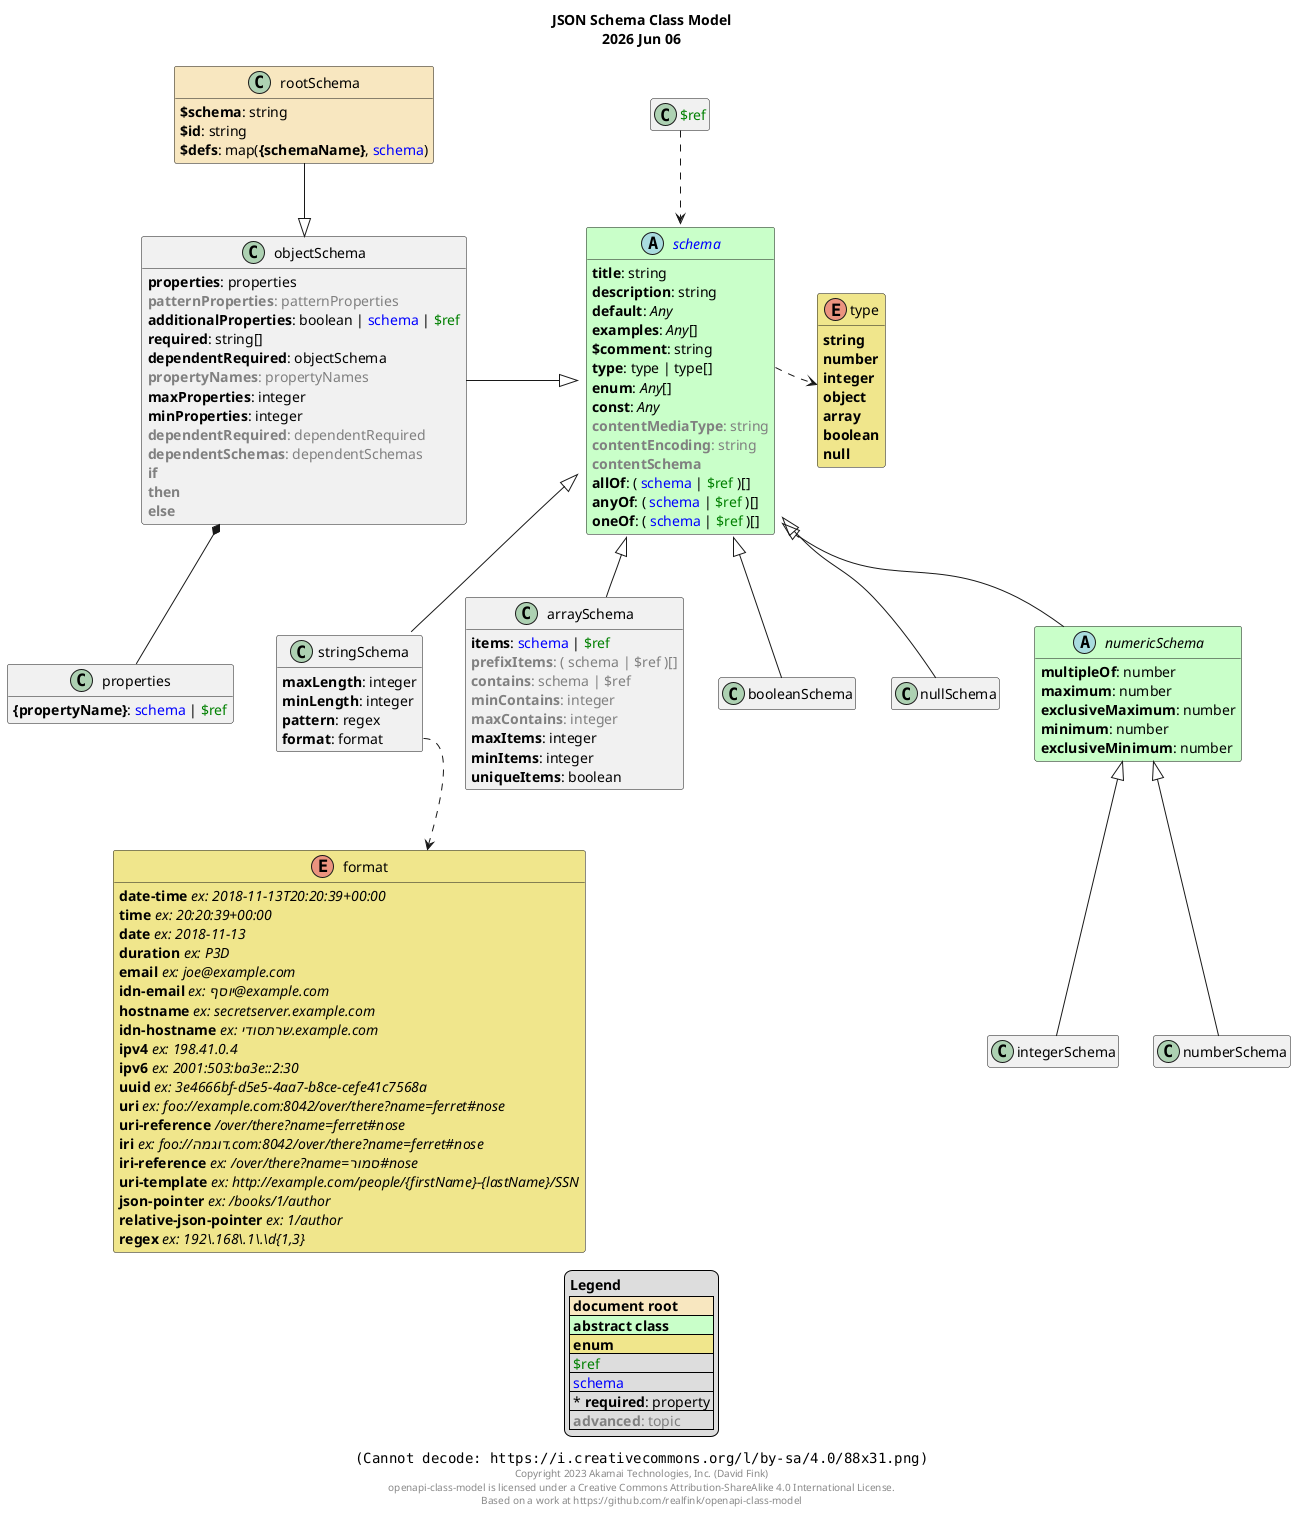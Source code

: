 ' openapi-class-model
' Copyright 2023 Akamai Technologies, Inc.

' This work is licensed under the Creative Commons
' Attribution-ShareAlike 4.0 International License.
' To view a copy of this license, visit
' http://creativecommons.org/licenses/by-sa/4.0/
' or send a letter to Creative Commons, PO Box 1866,
' Mountain View, CA 94042, USA.

' Unless required by applicable law or agreed to in
' writing, software distributed under the License is
' distributed on an "AS IS" BASIS, WITHOUT WARRANTIES OR
' CONDITIONS OF ANY KIND, either express or implied.
' See the License for the specific language governing
' permissions and limitations under the License.

@startuml

hide empty members

!define ENUM #Khaki
!define ROOT #STRATEGY
!define ABSTRACT #TECHNOLOGY
!define SCHEMA <color:blue>schema</color>
!define REF <color:green>$ref</color>
!define ADVANCED color:gray

title JSON Schema Class Model\n%date("yyyy MMM dd")

class rootSchema ROOT {
  **$schema**: string
  **$id**: string
  {field} **$defs**: map(**{schemaName}**, SCHEMA)
}

class "REF" as ref {
}

abstract class "SCHEMA" as schema ABSTRACT {
  **title**: string
  **description**: string
  **default**: //Any//
  **examples**: //Any//[]
  **$comment**: string
  **type**: type | type[]
  **enum**: //Any//[]
  **const**: //Any//
  <ADVANCED>**contentMediaType**: string
  <ADVANCED>**contentEncoding**: string
  <ADVANCED>**contentSchema**
  {field} **allOf**: ( SCHEMA | REF )[]
  {field} **anyOf**: ( SCHEMA | REF )[]
  {field} **oneOf**: ( SCHEMA | REF )[]
}

enum "type" as schemaType ENUM {
  **string**
  **number**
  **integer**
  **object**
  **array**
  **boolean**
  **null**
}

class stringSchema {
  **maxLength**: integer
  **minLength**: integer
  **pattern**: regex
  **format**: format
}

enum "format" as formatType ENUM {
  **date-time** //ex: 2018-11-13T20:20:39+00:00//
  **time** //ex: 20:20:39+00:00//
  **date** //ex: 2018-11-13//
  **duration** //ex: P3D//
  **email** //ex: joe@example.com//
  **idn-email** //ex: יוסף@example.com//
  **hostname** //ex: secretserver.example.com//
  **idn-hostname** //ex: שרתסודי.example.com//
  **ipv4** //ex: 198.41.0.4//
  **ipv6** //ex: 2001:503:ba3e::2:30//
  **uuid** //ex: 3e4666bf-d5e5-4aa7-b8ce-cefe41c7568a//
  **uri** //ex: foo:~//example.com:8042/over/there?name=ferret#nose//
  **uri-reference** ///over/there?name=ferret#nose//
  **iri** //ex: foo:~//דוגמה.com:8042/over/there?name=ferret#nose//
  **iri-reference** //ex: /over/there?name=סמור#nose//
  **uri-template** //ex: http:~//example.com/people/{firstName}-{lastName}/SSN//
  **json-pointer** //ex: /books/1/author//
  **relative-json-pointer** //ex: 1/author//
  **regex** //ex: 192\.168\.1\.\d{1,3}//
}

abstract class numericSchema ABSTRACT {
  **multipleOf**: number
  **maximum**: number
  **exclusiveMaximum**: number
  **minimum**: number
  **exclusiveMinimum**: number
}

class numberSchema {

}

class integerSchema {

}

class objectSchema {
  **properties**: properties
  <ADVANCED>**patternProperties**: patternProperties
  **additionalProperties**: boolean | SCHEMA | REF
  **required**: string[]
  **dependentRequired**: objectSchema
  <ADVANCED>**propertyNames**: propertyNames
  **maxProperties**: integer
  **minProperties**: integer
  <ADVANCED>**dependentRequired**: dependentRequired
  <ADVANCED>**dependentSchemas**: dependentSchemas
  <ADVANCED>**if**
  <ADVANCED>**then**
  <ADVANCED>**else**
}

class properties {
  **{propertyName}**: SCHEMA | REF
}

class arraySchema {
  **items**: SCHEMA | REF
  {field} <ADVANCED>**prefixItems**: ( schema | $ref )[]
  <ADVANCED>**contains**: schema | $ref
  <ADVANCED>**minContains**: integer
  <ADVANCED>**maxContains**: integer
  **maxItems**: integer
  **minItems**: integer
  **uniqueItems**: boolean
}

class booleanSchema {
}

class nullSchema { 
}

legend
  **Legend**
  |<ROOT> **document root** |
  |<ABSTRACT> **abstract class**|
  |<ENUM> **enum**|
  | REF |
  | SCHEMA |
  | * **required**: property |
  | <ADVANCED>**advanced**: topic |
end legend

footer
<img:https://i.creativecommons.org/l/by-sa/4.0/88x31.png>
Copyright 2023 Akamai Technologies, Inc. (David Fink)
openapi-class-model is licensed under a Creative Commons Attribution-ShareAlike 4.0 International License.
Based on a work at https://github.com/realfink/openapi-class-model
endfooter

rootSchema -d-|> objectSchema
ref .d.> schema
schema::type .r.> schemaType

stringSchema -u-|> schema
numericSchema -u-|> schema
integerSchema -u-|> numericSchema
numberSchema -u-|> numericSchema
objectSchema -r-|> schema
arraySchema -u-|> schema
booleanSchema -u-|> schema
nullSchema -u-|> schema

stringSchema::format .d.> formatType
objectSchema *-d- properties

@enduml